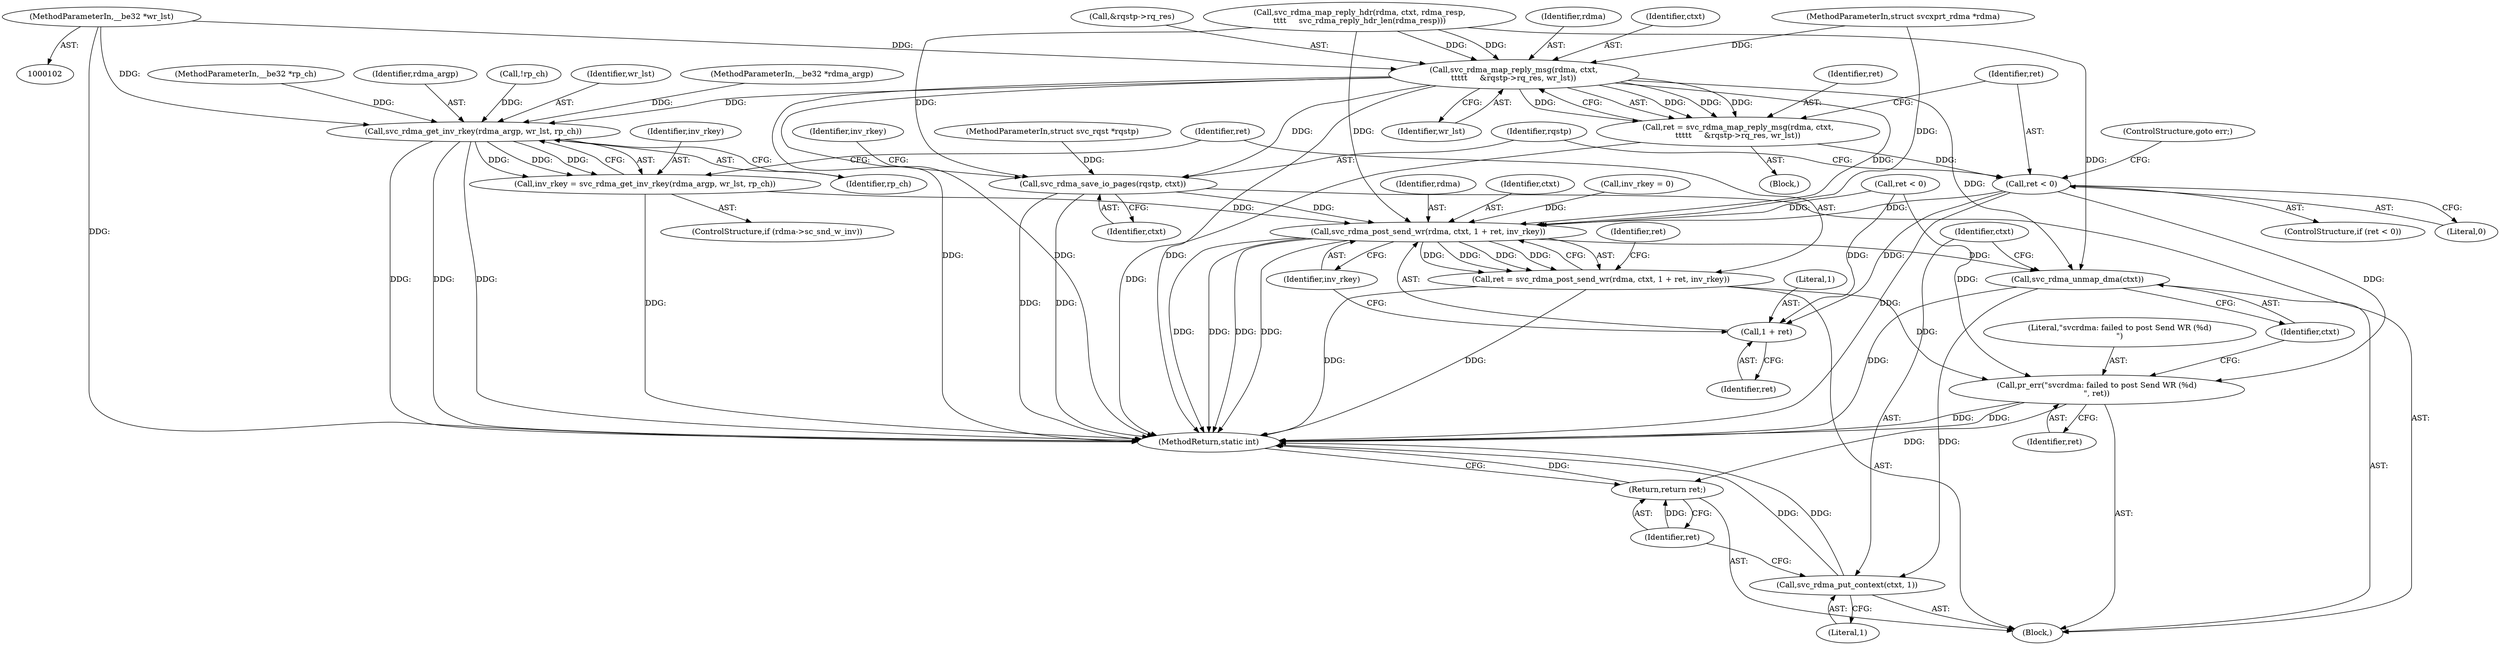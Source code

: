 digraph "0_linux_c70422f760c120480fee4de6c38804c72aa26bc1_32@pointer" {
"1000107" [label="(MethodParameterIn,__be32 *wr_lst)"];
"1000165" [label="(Call,svc_rdma_map_reply_msg(rdma, ctxt,\n\t\t\t\t\t     &rqstp->rq_res, wr_lst))"];
"1000163" [label="(Call,ret = svc_rdma_map_reply_msg(rdma, ctxt,\n\t\t\t\t\t     &rqstp->rq_res, wr_lst))"];
"1000174" [label="(Call,ret < 0)"];
"1000196" [label="(Call,svc_rdma_post_send_wr(rdma, ctxt, 1 + ret, inv_rkey))"];
"1000194" [label="(Call,ret = svc_rdma_post_send_wr(rdma, ctxt, 1 + ret, inv_rkey))"];
"1000209" [label="(Call,pr_err(\"svcrdma: failed to post Send WR (%d)\n\", ret))"];
"1000217" [label="(Return,return ret;)"];
"1000212" [label="(Call,svc_rdma_unmap_dma(ctxt))"];
"1000214" [label="(Call,svc_rdma_put_context(ctxt, 1))"];
"1000199" [label="(Call,1 + ret)"];
"1000178" [label="(Call,svc_rdma_save_io_pages(rqstp, ctxt))"];
"1000190" [label="(Call,svc_rdma_get_inv_rkey(rdma_argp, wr_lst, rp_ch))"];
"1000188" [label="(Call,inv_rkey = svc_rdma_get_inv_rkey(rdma_argp, wr_lst, rp_ch))"];
"1000175" [label="(Identifier,ret)"];
"1000109" [label="(Block,)"];
"1000197" [label="(Identifier,rdma)"];
"1000217" [label="(Return,return ret;)"];
"1000190" [label="(Call,svc_rdma_get_inv_rkey(rdma_argp, wr_lst, rp_ch))"];
"1000188" [label="(Call,inv_rkey = svc_rdma_get_inv_rkey(rdma_argp, wr_lst, rp_ch))"];
"1000107" [label="(MethodParameterIn,__be32 *wr_lst)"];
"1000174" [label="(Call,ret < 0)"];
"1000184" [label="(ControlStructure,if (rdma->sc_snd_w_inv))"];
"1000209" [label="(Call,pr_err(\"svcrdma: failed to post Send WR (%d)\n\", ret))"];
"1000211" [label="(Identifier,ret)"];
"1000180" [label="(Identifier,ctxt)"];
"1000166" [label="(Identifier,rdma)"];
"1000194" [label="(Call,ret = svc_rdma_post_send_wr(rdma, ctxt, 1 + ret, inv_rkey))"];
"1000163" [label="(Call,ret = svc_rdma_map_reply_msg(rdma, ctxt,\n\t\t\t\t\t     &rqstp->rq_res, wr_lst))"];
"1000219" [label="(MethodReturn,static int)"];
"1000213" [label="(Identifier,ctxt)"];
"1000189" [label="(Identifier,inv_rkey)"];
"1000210" [label="(Literal,\"svcrdma: failed to post Send WR (%d)\n\")"];
"1000198" [label="(Identifier,ctxt)"];
"1000162" [label="(Block,)"];
"1000155" [label="(Call,ret < 0)"];
"1000192" [label="(Identifier,wr_lst)"];
"1000201" [label="(Identifier,ret)"];
"1000214" [label="(Call,svc_rdma_put_context(ctxt, 1))"];
"1000181" [label="(Call,inv_rkey = 0)"];
"1000200" [label="(Literal,1)"];
"1000177" [label="(ControlStructure,goto err;)"];
"1000202" [label="(Identifier,inv_rkey)"];
"1000172" [label="(Identifier,wr_lst)"];
"1000103" [label="(MethodParameterIn,struct svcxprt_rdma *rdma)"];
"1000106" [label="(MethodParameterIn,struct svc_rqst *rqstp)"];
"1000215" [label="(Identifier,ctxt)"];
"1000178" [label="(Call,svc_rdma_save_io_pages(rqstp, ctxt))"];
"1000218" [label="(Identifier,ret)"];
"1000212" [label="(Call,svc_rdma_unmap_dma(ctxt))"];
"1000195" [label="(Identifier,ret)"];
"1000104" [label="(MethodParameterIn,__be32 *rdma_argp)"];
"1000173" [label="(ControlStructure,if (ret < 0))"];
"1000182" [label="(Identifier,inv_rkey)"];
"1000199" [label="(Call,1 + ret)"];
"1000108" [label="(MethodParameterIn,__be32 *rp_ch)"];
"1000148" [label="(Call,svc_rdma_map_reply_hdr(rdma, ctxt, rdma_resp,\n\t\t\t\t     svc_rdma_reply_hdr_len(rdma_resp)))"];
"1000167" [label="(Identifier,ctxt)"];
"1000191" [label="(Identifier,rdma_argp)"];
"1000168" [label="(Call,&rqstp->rq_res)"];
"1000176" [label="(Literal,0)"];
"1000193" [label="(Identifier,rp_ch)"];
"1000165" [label="(Call,svc_rdma_map_reply_msg(rdma, ctxt,\n\t\t\t\t\t     &rqstp->rq_res, wr_lst))"];
"1000216" [label="(Literal,1)"];
"1000179" [label="(Identifier,rqstp)"];
"1000164" [label="(Identifier,ret)"];
"1000160" [label="(Call,!rp_ch)"];
"1000196" [label="(Call,svc_rdma_post_send_wr(rdma, ctxt, 1 + ret, inv_rkey))"];
"1000204" [label="(Identifier,ret)"];
"1000107" -> "1000102"  [label="AST: "];
"1000107" -> "1000219"  [label="DDG: "];
"1000107" -> "1000165"  [label="DDG: "];
"1000107" -> "1000190"  [label="DDG: "];
"1000165" -> "1000163"  [label="AST: "];
"1000165" -> "1000172"  [label="CFG: "];
"1000166" -> "1000165"  [label="AST: "];
"1000167" -> "1000165"  [label="AST: "];
"1000168" -> "1000165"  [label="AST: "];
"1000172" -> "1000165"  [label="AST: "];
"1000163" -> "1000165"  [label="CFG: "];
"1000165" -> "1000219"  [label="DDG: "];
"1000165" -> "1000219"  [label="DDG: "];
"1000165" -> "1000219"  [label="DDG: "];
"1000165" -> "1000163"  [label="DDG: "];
"1000165" -> "1000163"  [label="DDG: "];
"1000165" -> "1000163"  [label="DDG: "];
"1000165" -> "1000163"  [label="DDG: "];
"1000148" -> "1000165"  [label="DDG: "];
"1000148" -> "1000165"  [label="DDG: "];
"1000103" -> "1000165"  [label="DDG: "];
"1000165" -> "1000178"  [label="DDG: "];
"1000165" -> "1000190"  [label="DDG: "];
"1000165" -> "1000196"  [label="DDG: "];
"1000165" -> "1000212"  [label="DDG: "];
"1000163" -> "1000162"  [label="AST: "];
"1000164" -> "1000163"  [label="AST: "];
"1000175" -> "1000163"  [label="CFG: "];
"1000163" -> "1000219"  [label="DDG: "];
"1000163" -> "1000174"  [label="DDG: "];
"1000174" -> "1000173"  [label="AST: "];
"1000174" -> "1000176"  [label="CFG: "];
"1000175" -> "1000174"  [label="AST: "];
"1000176" -> "1000174"  [label="AST: "];
"1000177" -> "1000174"  [label="CFG: "];
"1000179" -> "1000174"  [label="CFG: "];
"1000174" -> "1000219"  [label="DDG: "];
"1000174" -> "1000196"  [label="DDG: "];
"1000174" -> "1000199"  [label="DDG: "];
"1000174" -> "1000209"  [label="DDG: "];
"1000196" -> "1000194"  [label="AST: "];
"1000196" -> "1000202"  [label="CFG: "];
"1000197" -> "1000196"  [label="AST: "];
"1000198" -> "1000196"  [label="AST: "];
"1000199" -> "1000196"  [label="AST: "];
"1000202" -> "1000196"  [label="AST: "];
"1000194" -> "1000196"  [label="CFG: "];
"1000196" -> "1000219"  [label="DDG: "];
"1000196" -> "1000219"  [label="DDG: "];
"1000196" -> "1000219"  [label="DDG: "];
"1000196" -> "1000219"  [label="DDG: "];
"1000196" -> "1000194"  [label="DDG: "];
"1000196" -> "1000194"  [label="DDG: "];
"1000196" -> "1000194"  [label="DDG: "];
"1000196" -> "1000194"  [label="DDG: "];
"1000148" -> "1000196"  [label="DDG: "];
"1000103" -> "1000196"  [label="DDG: "];
"1000178" -> "1000196"  [label="DDG: "];
"1000155" -> "1000196"  [label="DDG: "];
"1000181" -> "1000196"  [label="DDG: "];
"1000188" -> "1000196"  [label="DDG: "];
"1000196" -> "1000212"  [label="DDG: "];
"1000194" -> "1000109"  [label="AST: "];
"1000195" -> "1000194"  [label="AST: "];
"1000204" -> "1000194"  [label="CFG: "];
"1000194" -> "1000219"  [label="DDG: "];
"1000194" -> "1000219"  [label="DDG: "];
"1000194" -> "1000209"  [label="DDG: "];
"1000209" -> "1000109"  [label="AST: "];
"1000209" -> "1000211"  [label="CFG: "];
"1000210" -> "1000209"  [label="AST: "];
"1000211" -> "1000209"  [label="AST: "];
"1000213" -> "1000209"  [label="CFG: "];
"1000209" -> "1000219"  [label="DDG: "];
"1000209" -> "1000219"  [label="DDG: "];
"1000155" -> "1000209"  [label="DDG: "];
"1000209" -> "1000217"  [label="DDG: "];
"1000217" -> "1000109"  [label="AST: "];
"1000217" -> "1000218"  [label="CFG: "];
"1000218" -> "1000217"  [label="AST: "];
"1000219" -> "1000217"  [label="CFG: "];
"1000217" -> "1000219"  [label="DDG: "];
"1000218" -> "1000217"  [label="DDG: "];
"1000212" -> "1000109"  [label="AST: "];
"1000212" -> "1000213"  [label="CFG: "];
"1000213" -> "1000212"  [label="AST: "];
"1000215" -> "1000212"  [label="CFG: "];
"1000212" -> "1000219"  [label="DDG: "];
"1000148" -> "1000212"  [label="DDG: "];
"1000212" -> "1000214"  [label="DDG: "];
"1000214" -> "1000109"  [label="AST: "];
"1000214" -> "1000216"  [label="CFG: "];
"1000215" -> "1000214"  [label="AST: "];
"1000216" -> "1000214"  [label="AST: "];
"1000218" -> "1000214"  [label="CFG: "];
"1000214" -> "1000219"  [label="DDG: "];
"1000214" -> "1000219"  [label="DDG: "];
"1000199" -> "1000201"  [label="CFG: "];
"1000200" -> "1000199"  [label="AST: "];
"1000201" -> "1000199"  [label="AST: "];
"1000202" -> "1000199"  [label="CFG: "];
"1000155" -> "1000199"  [label="DDG: "];
"1000178" -> "1000109"  [label="AST: "];
"1000178" -> "1000180"  [label="CFG: "];
"1000179" -> "1000178"  [label="AST: "];
"1000180" -> "1000178"  [label="AST: "];
"1000182" -> "1000178"  [label="CFG: "];
"1000178" -> "1000219"  [label="DDG: "];
"1000178" -> "1000219"  [label="DDG: "];
"1000106" -> "1000178"  [label="DDG: "];
"1000148" -> "1000178"  [label="DDG: "];
"1000190" -> "1000188"  [label="AST: "];
"1000190" -> "1000193"  [label="CFG: "];
"1000191" -> "1000190"  [label="AST: "];
"1000192" -> "1000190"  [label="AST: "];
"1000193" -> "1000190"  [label="AST: "];
"1000188" -> "1000190"  [label="CFG: "];
"1000190" -> "1000219"  [label="DDG: "];
"1000190" -> "1000219"  [label="DDG: "];
"1000190" -> "1000219"  [label="DDG: "];
"1000190" -> "1000188"  [label="DDG: "];
"1000190" -> "1000188"  [label="DDG: "];
"1000190" -> "1000188"  [label="DDG: "];
"1000104" -> "1000190"  [label="DDG: "];
"1000160" -> "1000190"  [label="DDG: "];
"1000108" -> "1000190"  [label="DDG: "];
"1000188" -> "1000184"  [label="AST: "];
"1000189" -> "1000188"  [label="AST: "];
"1000195" -> "1000188"  [label="CFG: "];
"1000188" -> "1000219"  [label="DDG: "];
}
